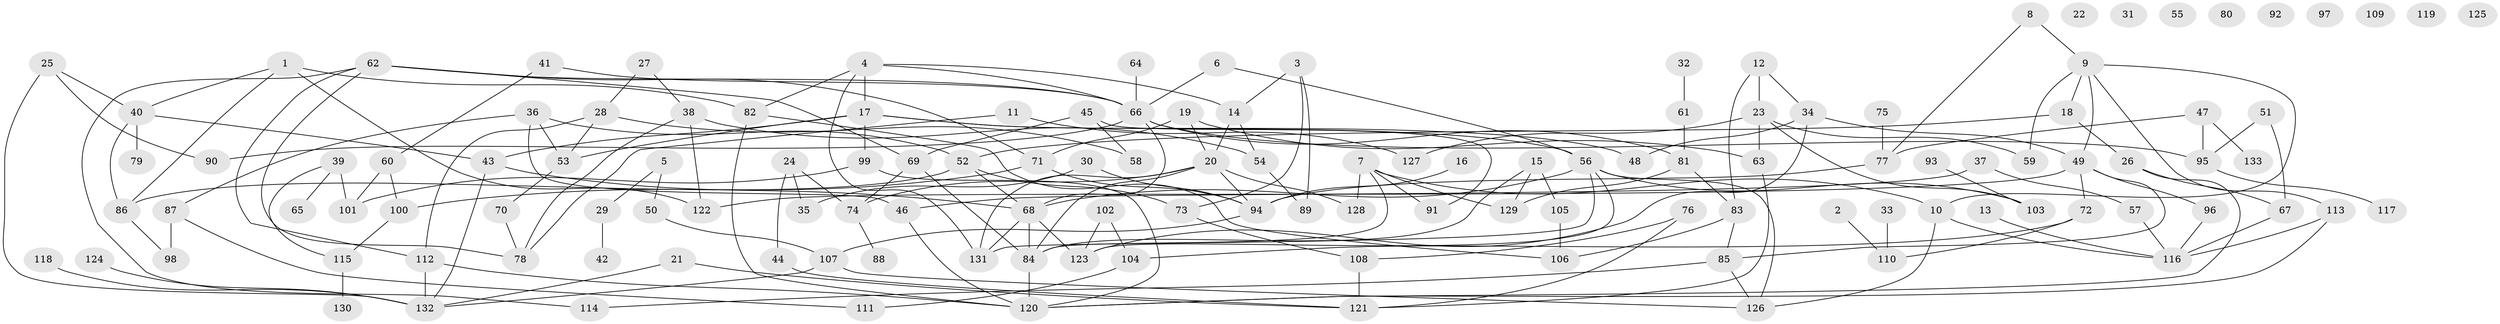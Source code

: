 // coarse degree distribution, {5: 0.045454545454545456, 1: 0.21212121212121213, 3: 0.12121212121212122, 0: 0.13636363636363635, 2: 0.18181818181818182, 8: 0.045454545454545456, 7: 0.045454545454545456, 6: 0.030303030303030304, 4: 0.13636363636363635, 9: 0.015151515151515152, 13: 0.015151515151515152, 10: 0.015151515151515152}
// Generated by graph-tools (version 1.1) at 2025/43/03/04/25 21:43:06]
// undirected, 133 vertices, 195 edges
graph export_dot {
graph [start="1"]
  node [color=gray90,style=filled];
  1;
  2;
  3;
  4;
  5;
  6;
  7;
  8;
  9;
  10;
  11;
  12;
  13;
  14;
  15;
  16;
  17;
  18;
  19;
  20;
  21;
  22;
  23;
  24;
  25;
  26;
  27;
  28;
  29;
  30;
  31;
  32;
  33;
  34;
  35;
  36;
  37;
  38;
  39;
  40;
  41;
  42;
  43;
  44;
  45;
  46;
  47;
  48;
  49;
  50;
  51;
  52;
  53;
  54;
  55;
  56;
  57;
  58;
  59;
  60;
  61;
  62;
  63;
  64;
  65;
  66;
  67;
  68;
  69;
  70;
  71;
  72;
  73;
  74;
  75;
  76;
  77;
  78;
  79;
  80;
  81;
  82;
  83;
  84;
  85;
  86;
  87;
  88;
  89;
  90;
  91;
  92;
  93;
  94;
  95;
  96;
  97;
  98;
  99;
  100;
  101;
  102;
  103;
  104;
  105;
  106;
  107;
  108;
  109;
  110;
  111;
  112;
  113;
  114;
  115;
  116;
  117;
  118;
  119;
  120;
  121;
  122;
  123;
  124;
  125;
  126;
  127;
  128;
  129;
  130;
  131;
  132;
  133;
  1 -- 40;
  1 -- 82;
  1 -- 86;
  1 -- 122;
  2 -- 110;
  3 -- 14;
  3 -- 73;
  3 -- 89;
  4 -- 14;
  4 -- 17;
  4 -- 66;
  4 -- 82;
  4 -- 131;
  5 -- 29;
  5 -- 50;
  6 -- 56;
  6 -- 66;
  7 -- 10;
  7 -- 84;
  7 -- 91;
  7 -- 128;
  7 -- 129;
  8 -- 9;
  8 -- 77;
  9 -- 10;
  9 -- 18;
  9 -- 49;
  9 -- 59;
  9 -- 113;
  10 -- 116;
  10 -- 126;
  11 -- 78;
  11 -- 127;
  12 -- 23;
  12 -- 34;
  12 -- 83;
  13 -- 116;
  14 -- 20;
  14 -- 54;
  15 -- 84;
  15 -- 105;
  15 -- 129;
  16 -- 94;
  17 -- 43;
  17 -- 48;
  17 -- 53;
  17 -- 56;
  17 -- 99;
  18 -- 26;
  18 -- 52;
  19 -- 20;
  19 -- 63;
  19 -- 71;
  20 -- 74;
  20 -- 84;
  20 -- 94;
  20 -- 128;
  20 -- 131;
  21 -- 121;
  21 -- 132;
  23 -- 59;
  23 -- 63;
  23 -- 103;
  23 -- 127;
  24 -- 35;
  24 -- 44;
  24 -- 74;
  25 -- 40;
  25 -- 90;
  25 -- 132;
  26 -- 67;
  26 -- 120;
  27 -- 28;
  27 -- 38;
  28 -- 53;
  28 -- 58;
  28 -- 112;
  29 -- 42;
  30 -- 35;
  30 -- 94;
  32 -- 61;
  33 -- 110;
  34 -- 48;
  34 -- 49;
  34 -- 123;
  36 -- 46;
  36 -- 52;
  36 -- 53;
  36 -- 87;
  37 -- 46;
  37 -- 57;
  38 -- 54;
  38 -- 78;
  38 -- 122;
  39 -- 65;
  39 -- 101;
  39 -- 115;
  40 -- 43;
  40 -- 79;
  40 -- 86;
  41 -- 60;
  41 -- 66;
  43 -- 68;
  43 -- 132;
  44 -- 121;
  45 -- 58;
  45 -- 69;
  45 -- 91;
  46 -- 120;
  47 -- 77;
  47 -- 95;
  47 -- 133;
  49 -- 72;
  49 -- 85;
  49 -- 96;
  49 -- 122;
  50 -- 107;
  51 -- 67;
  51 -- 95;
  52 -- 68;
  52 -- 73;
  52 -- 86;
  53 -- 70;
  54 -- 89;
  56 -- 68;
  56 -- 103;
  56 -- 123;
  56 -- 126;
  56 -- 131;
  57 -- 116;
  60 -- 100;
  60 -- 101;
  61 -- 81;
  62 -- 66;
  62 -- 69;
  62 -- 71;
  62 -- 78;
  62 -- 112;
  62 -- 114;
  63 -- 121;
  64 -- 66;
  66 -- 68;
  66 -- 81;
  66 -- 90;
  66 -- 95;
  67 -- 116;
  68 -- 84;
  68 -- 123;
  68 -- 131;
  69 -- 74;
  69 -- 84;
  70 -- 78;
  71 -- 94;
  71 -- 100;
  72 -- 104;
  72 -- 110;
  73 -- 108;
  74 -- 88;
  75 -- 77;
  76 -- 108;
  76 -- 121;
  77 -- 94;
  81 -- 83;
  81 -- 129;
  82 -- 106;
  82 -- 120;
  83 -- 85;
  83 -- 106;
  84 -- 120;
  85 -- 114;
  85 -- 126;
  86 -- 98;
  87 -- 98;
  87 -- 111;
  93 -- 103;
  94 -- 107;
  95 -- 117;
  96 -- 116;
  99 -- 101;
  99 -- 120;
  100 -- 115;
  102 -- 104;
  102 -- 123;
  104 -- 111;
  105 -- 106;
  107 -- 126;
  107 -- 132;
  108 -- 121;
  112 -- 120;
  112 -- 132;
  113 -- 116;
  113 -- 120;
  115 -- 130;
  118 -- 132;
  124 -- 132;
}
